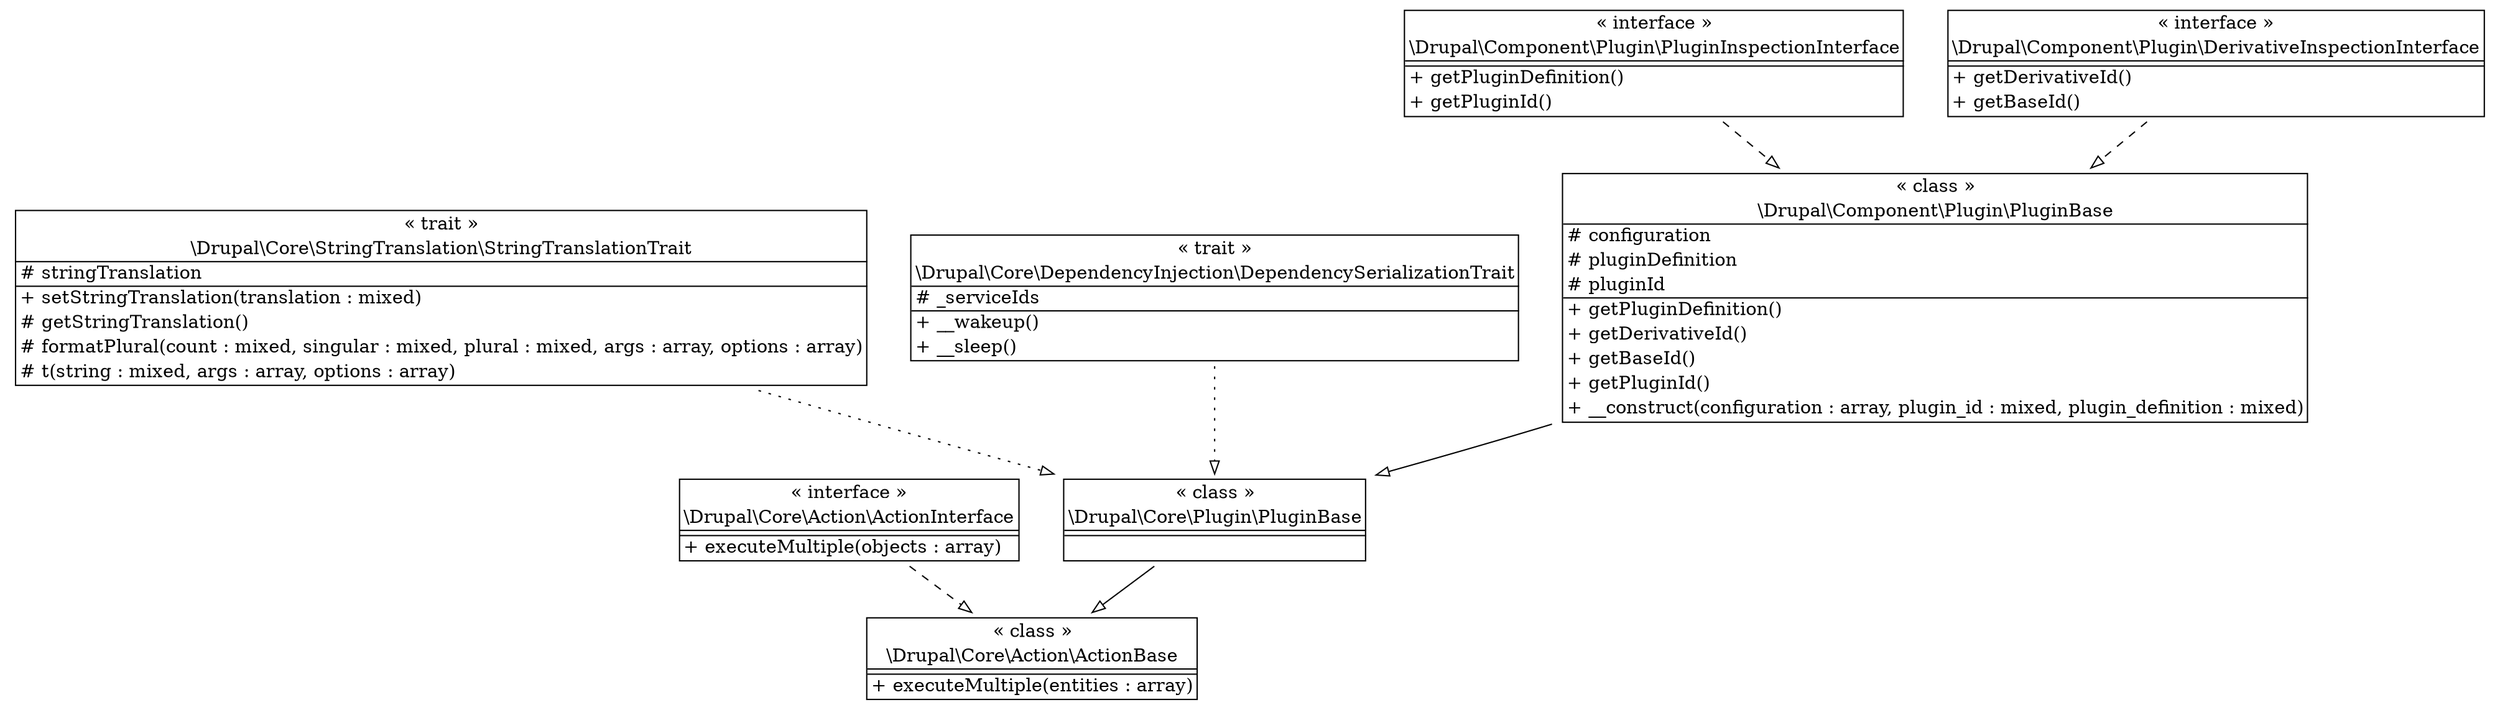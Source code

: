 digraph "Class Diagram" {
  node [shape=plaintext]
  "\\Drupal\\Core\\Action\\ActionBase" [
    label=<
<table border="1" cellpadding="2" cellspacing="0" cellborder="0">
<tr><td align="center">&laquo; class &raquo;</td></tr>
<tr><td align="center" title="class ActionBase">\\Drupal\\Core\\Action\\ActionBase</td></tr><hr />
<tr><td></td></tr>
<hr />
<tr><td align="left" title="public executeMultiple">+ executeMultiple(entities : array)</td></tr>
</table>
  >
  ];
  "\\Drupal\\Core\\Action\\ActionInterface" [
    label=<
<table border="1" cellpadding="2" cellspacing="0" cellborder="0">
<tr><td align="center">&laquo; interface &raquo;</td></tr>
<tr><td align="center" title="interface ActionInterface">\\Drupal\\Core\\Action\\ActionInterface</td></tr><hr />
<tr><td></td></tr>
<hr />
<tr><td align="left" title="public executeMultiple">+ executeMultiple(objects : array)</td></tr>
</table>
  >
  ];
  "\\Drupal\\Core\\Plugin\\PluginBase" [
    label=<
<table border="1" cellpadding="2" cellspacing="0" cellborder="0">
<tr><td align="center">&laquo; class &raquo;</td></tr>
<tr><td align="center" title="class PluginBase">\\Drupal\\Core\\Plugin\\PluginBase</td></tr><hr />
<tr><td></td></tr>
<hr />
<tr><td>&nbsp;</td></tr>
</table>
  >
  ];
  "\\Drupal\\Core\\StringTranslation\\StringTranslationTrait" [
    label=<
<table border="1" cellpadding="2" cellspacing="0" cellborder="0">
<tr><td align="center">&laquo; trait &raquo;</td></tr>
<tr><td align="center" title="trait StringTranslationTrait">\\Drupal\\Core\\StringTranslation\\StringTranslationTrait</td></tr><hr />
<tr><td align="left" title="protected stringTranslation"># stringTranslation</td></tr>
<hr />
<tr><td align="left" title="public setStringTranslation">+ setStringTranslation(translation : mixed)</td></tr>
<tr><td align="left" title="protected getStringTranslation"># getStringTranslation()</td></tr>
<tr><td align="left" title="protected formatPlural"># formatPlural(count : mixed, singular : mixed, plural : mixed, args : array, options : array)</td></tr>
<tr><td align="left" title="protected t"># t(string : mixed, args : array, options : array)</td></tr>
</table>
  >
  ];
  "\\Drupal\\Core\\DependencyInjection\\DependencySerializationTrait" [
    label=<
<table border="1" cellpadding="2" cellspacing="0" cellborder="0">
<tr><td align="center">&laquo; trait &raquo;</td></tr>
<tr><td align="center" title="trait DependencySerializationTrait">\\Drupal\\Core\\DependencyInjection\\DependencySerializationTrait</td></tr><hr />
<tr><td align="left" title="protected _serviceIds"># _serviceIds</td></tr>
<hr />
<tr><td align="left" title="public __wakeup">+ __wakeup()</td></tr>
<tr><td align="left" title="public __sleep">+ __sleep()</td></tr>
</table>
  >
  ];
  "\\Drupal\\Component\\Plugin\\PluginBase" [
    label=<
<table border="1" cellpadding="2" cellspacing="0" cellborder="0">
<tr><td align="center">&laquo; class &raquo;</td></tr>
<tr><td align="center" title="class PluginBase">\\Drupal\\Component\\Plugin\\PluginBase</td></tr><hr />
<tr><td align="left" title="protected configuration"># configuration</td></tr>
<tr><td align="left" title="protected pluginDefinition"># pluginDefinition</td></tr>
<tr><td align="left" title="protected pluginId"># pluginId</td></tr>
<hr />
<tr><td align="left" title="public getPluginDefinition">+ getPluginDefinition()</td></tr>
<tr><td align="left" title="public getDerivativeId">+ getDerivativeId()</td></tr>
<tr><td align="left" title="public getBaseId">+ getBaseId()</td></tr>
<tr><td align="left" title="public getPluginId">+ getPluginId()</td></tr>
<tr><td align="left" title="public __construct">+ __construct(configuration : array, plugin_id : mixed, plugin_definition : mixed)</td></tr>
</table>
  >
  ];
  "\\Drupal\\Component\\Plugin\\PluginInspectionInterface" [
    label=<
<table border="1" cellpadding="2" cellspacing="0" cellborder="0">
<tr><td align="center">&laquo; interface &raquo;</td></tr>
<tr><td align="center" title="interface PluginInspectionInterface">\\Drupal\\Component\\Plugin\\PluginInspectionInterface</td></tr><hr />
<tr><td></td></tr>
<hr />
<tr><td align="left" title="public getPluginDefinition">+ getPluginDefinition()</td></tr>
<tr><td align="left" title="public getPluginId">+ getPluginId()</td></tr>
</table>
  >
  ];
  "\\Drupal\\Component\\Plugin\\DerivativeInspectionInterface" [
    label=<
<table border="1" cellpadding="2" cellspacing="0" cellborder="0">
<tr><td align="center">&laquo; interface &raquo;</td></tr>
<tr><td align="center" title="interface DerivativeInspectionInterface">\\Drupal\\Component\\Plugin\\DerivativeInspectionInterface</td></tr><hr />
<tr><td></td></tr>
<hr />
<tr><td align="left" title="public getDerivativeId">+ getDerivativeId()</td></tr>
<tr><td align="left" title="public getBaseId">+ getBaseId()</td></tr>
</table>
  >
  ];
"\\Drupal\\Core\\Action\\ActionInterface" -> "\\Drupal\\Core\\Action\\ActionBase" [arrowhead="empty" style="dashed"];

"\\Drupal\\Core\\Plugin\\PluginBase" -> "\\Drupal\\Core\\Action\\ActionBase" [arrowhead="empty"];

"\\Drupal\\Component\\Plugin\\PluginBase" -> "\\Drupal\\Core\\Plugin\\PluginBase" [arrowhead="empty"];

"\\Drupal\\Core\\StringTranslation\\StringTranslationTrait" -> "\\Drupal\\Core\\Plugin\\PluginBase" [arrowhead="empty" style="dotted"];

"\\Drupal\\Core\\DependencyInjection\\DependencySerializationTrait" -> "\\Drupal\\Core\\Plugin\\PluginBase" [arrowhead="empty" style="dotted"];

"\\Drupal\\Component\\Plugin\\PluginInspectionInterface" -> "\\Drupal\\Component\\Plugin\\PluginBase" [arrowhead="empty" style="dashed"];

"\\Drupal\\Component\\Plugin\\DerivativeInspectionInterface" -> "\\Drupal\\Component\\Plugin\\PluginBase" [arrowhead="empty" style="dashed"];

}